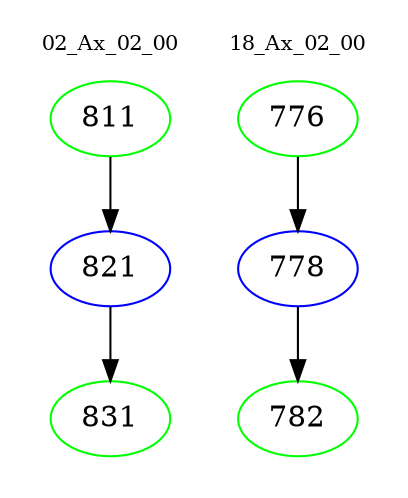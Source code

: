 digraph{
subgraph cluster_0 {
color = white
label = "02_Ax_02_00";
fontsize=10;
T0_811 [label="811", color="green"]
T0_811 -> T0_821 [color="black"]
T0_821 [label="821", color="blue"]
T0_821 -> T0_831 [color="black"]
T0_831 [label="831", color="green"]
}
subgraph cluster_1 {
color = white
label = "18_Ax_02_00";
fontsize=10;
T1_776 [label="776", color="green"]
T1_776 -> T1_778 [color="black"]
T1_778 [label="778", color="blue"]
T1_778 -> T1_782 [color="black"]
T1_782 [label="782", color="green"]
}
}
